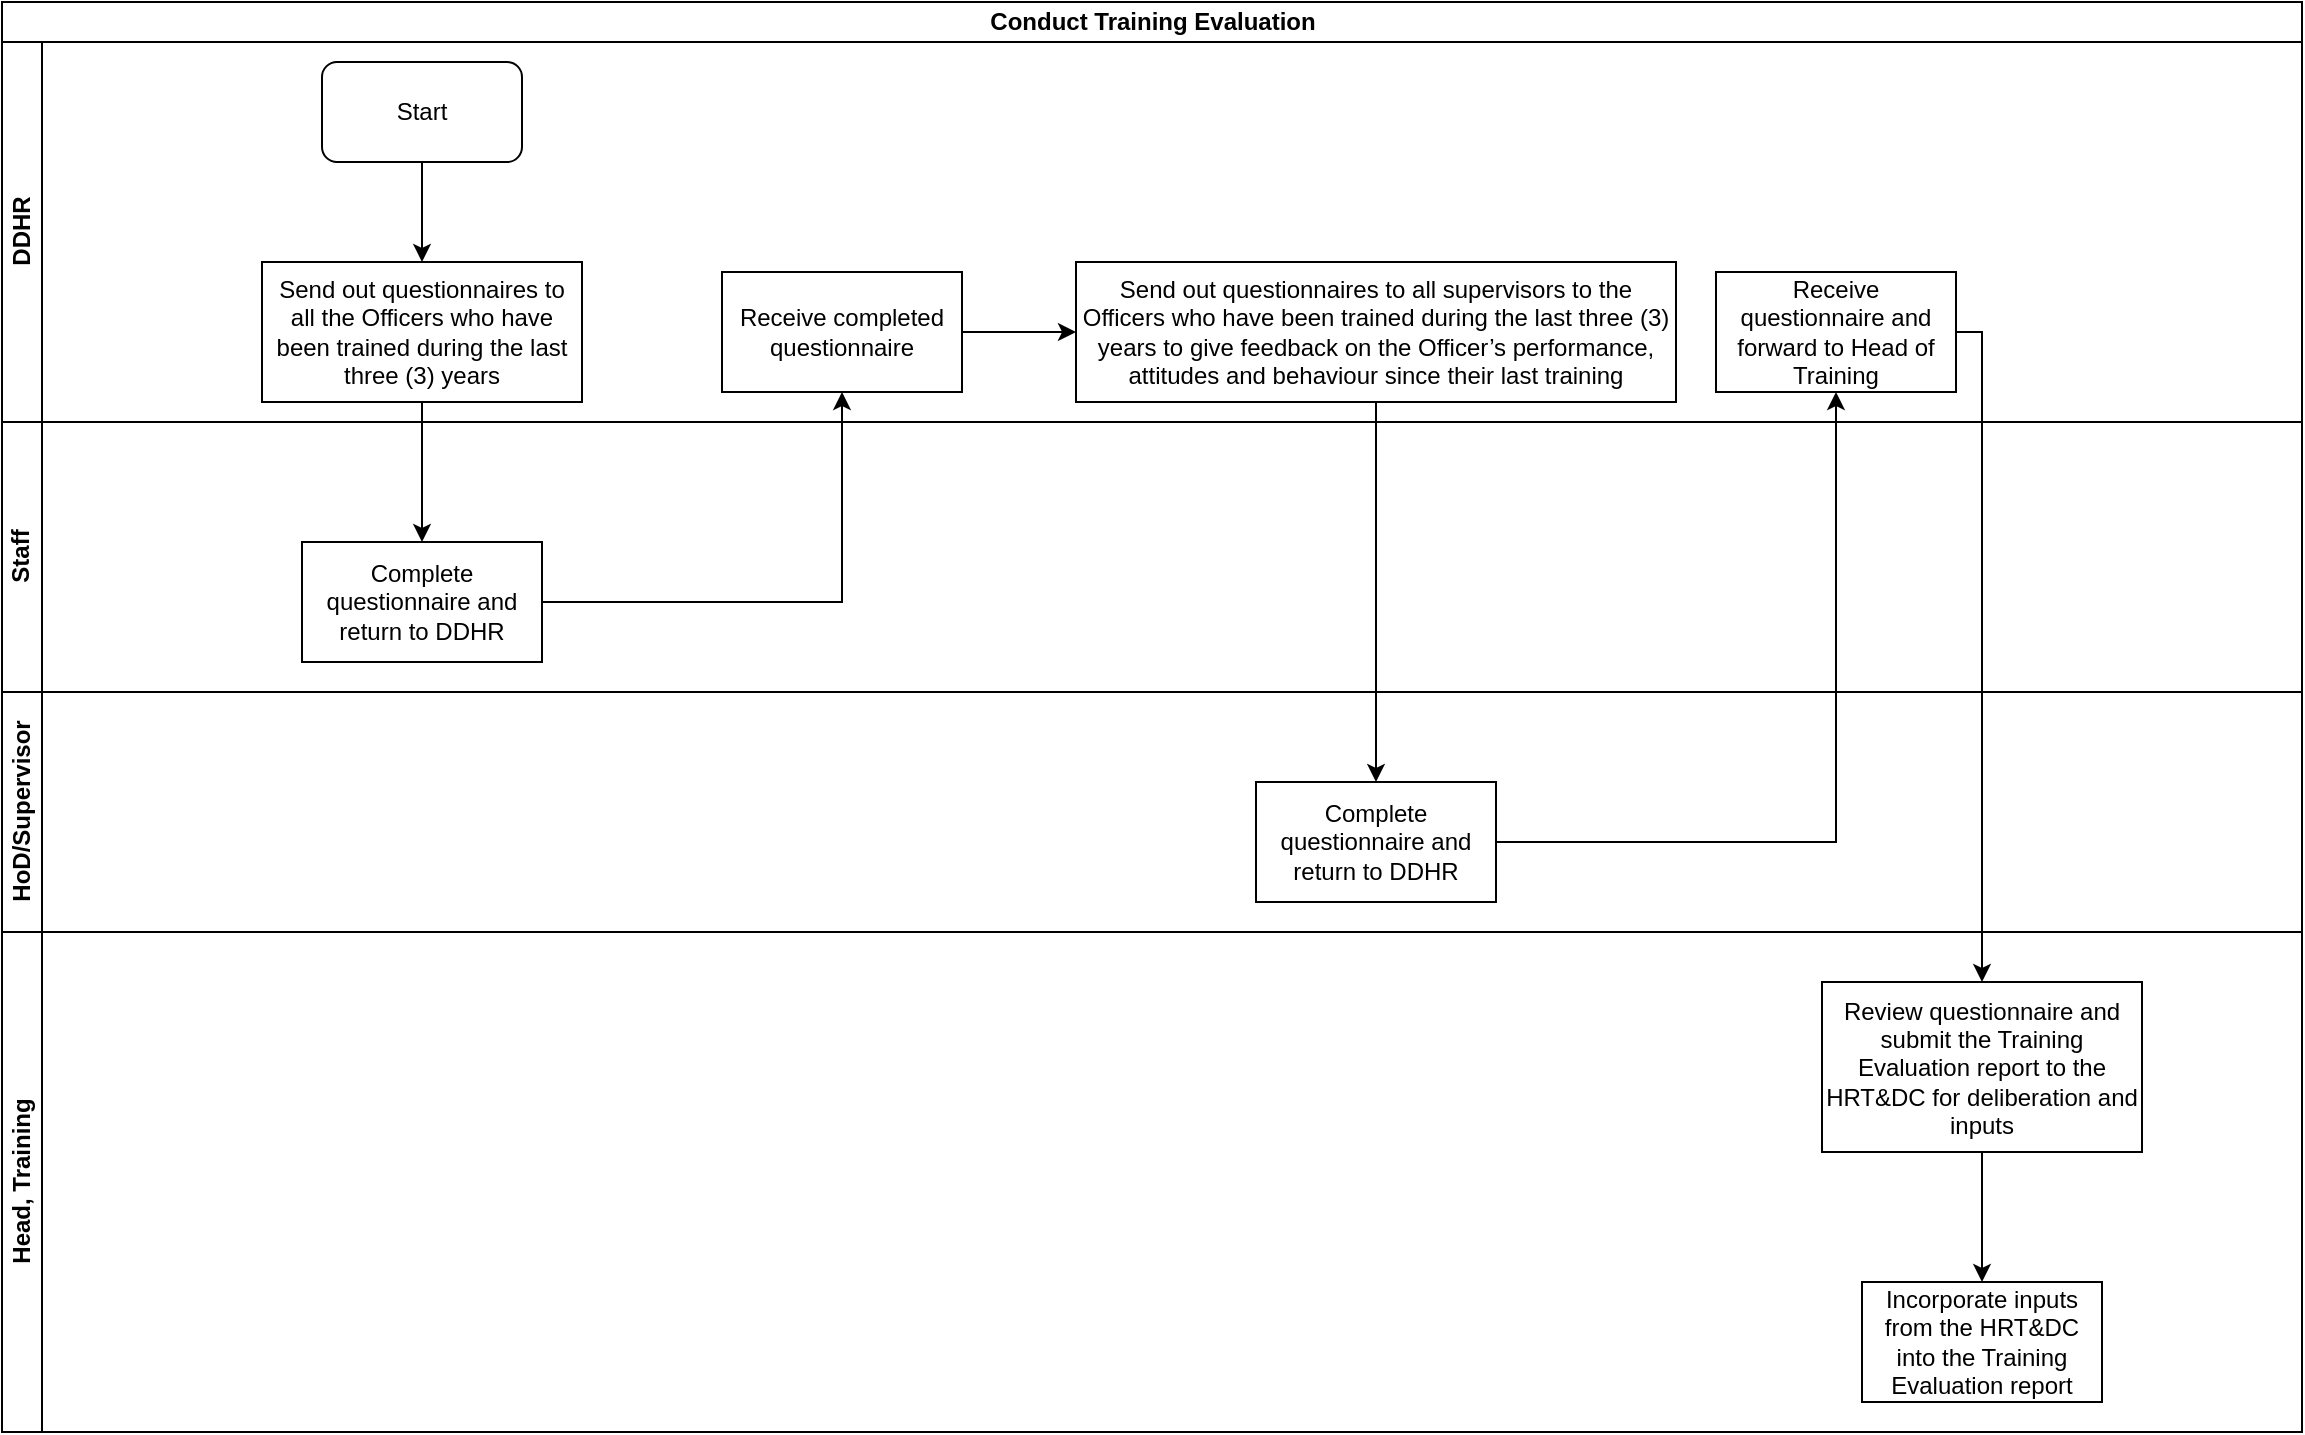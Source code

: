 <mxfile version="13.10.4" type="github">
  <diagram id="C-Z9xWYiqcwN5YgLJnE1" name="Page-1">
    <mxGraphModel dx="1038" dy="547" grid="1" gridSize="10" guides="1" tooltips="1" connect="1" arrows="1" fold="1" page="1" pageScale="1" pageWidth="1169" pageHeight="827" math="0" shadow="0">
      <root>
        <mxCell id="0" />
        <mxCell id="1" parent="0" />
        <mxCell id="J6xqg7GXFHYMLYkUjcn5-1" value="Conduct Training Evaluation" style="swimlane;html=1;childLayout=stackLayout;resizeParent=1;resizeParentMax=0;horizontal=1;startSize=20;horizontalStack=0;" parent="1" vertex="1">
          <mxGeometry x="10" y="10" width="1150" height="715" as="geometry" />
        </mxCell>
        <mxCell id="J6xqg7GXFHYMLYkUjcn5-2" value="DDHR" style="swimlane;html=1;startSize=20;horizontal=0;" parent="J6xqg7GXFHYMLYkUjcn5-1" vertex="1">
          <mxGeometry y="20" width="1150" height="190" as="geometry" />
        </mxCell>
        <mxCell id="9-p3QIqHMCxuxGA2po6K-1" value="Start" style="rounded=1;whiteSpace=wrap;html=1;" vertex="1" parent="J6xqg7GXFHYMLYkUjcn5-2">
          <mxGeometry x="160" y="10" width="100" height="50" as="geometry" />
        </mxCell>
        <mxCell id="9-p3QIqHMCxuxGA2po6K-2" value="Send out questionnaires to all the Officers who have been trained during the last three (3) years" style="rounded=0;whiteSpace=wrap;html=1;" vertex="1" parent="J6xqg7GXFHYMLYkUjcn5-2">
          <mxGeometry x="130" y="110" width="160" height="70" as="geometry" />
        </mxCell>
        <mxCell id="9-p3QIqHMCxuxGA2po6K-4" value="" style="edgeStyle=orthogonalEdgeStyle;rounded=0;orthogonalLoop=1;jettySize=auto;html=1;entryX=0.5;entryY=0;entryDx=0;entryDy=0;" edge="1" parent="J6xqg7GXFHYMLYkUjcn5-2" source="9-p3QIqHMCxuxGA2po6K-1" target="9-p3QIqHMCxuxGA2po6K-2">
          <mxGeometry relative="1" as="geometry">
            <mxPoint x="210" y="135" as="targetPoint" />
          </mxGeometry>
        </mxCell>
        <mxCell id="9-p3QIqHMCxuxGA2po6K-5" value="Send out questionnaires to all supervisors to the Officers who have been trained during the last three (3) years to give feedback on the Officer’s performance, attitudes and behaviour since their last training" style="whiteSpace=wrap;html=1;rounded=0;" vertex="1" parent="J6xqg7GXFHYMLYkUjcn5-2">
          <mxGeometry x="537" y="110" width="300" height="70" as="geometry" />
        </mxCell>
        <mxCell id="9-p3QIqHMCxuxGA2po6K-9" value="Receive completed questionnaire" style="whiteSpace=wrap;html=1;rounded=0;" vertex="1" parent="J6xqg7GXFHYMLYkUjcn5-2">
          <mxGeometry x="360" y="115" width="120" height="60" as="geometry" />
        </mxCell>
        <mxCell id="9-p3QIqHMCxuxGA2po6K-12" value="" style="edgeStyle=orthogonalEdgeStyle;rounded=0;orthogonalLoop=1;jettySize=auto;html=1;" edge="1" parent="J6xqg7GXFHYMLYkUjcn5-2" source="9-p3QIqHMCxuxGA2po6K-9" target="9-p3QIqHMCxuxGA2po6K-5">
          <mxGeometry relative="1" as="geometry">
            <mxPoint x="560" y="145" as="targetPoint" />
          </mxGeometry>
        </mxCell>
        <mxCell id="9-p3QIqHMCxuxGA2po6K-17" value="Receive questionnaire and forward to Head of Training" style="whiteSpace=wrap;html=1;rounded=0;" vertex="1" parent="J6xqg7GXFHYMLYkUjcn5-2">
          <mxGeometry x="857" y="115" width="120" height="60" as="geometry" />
        </mxCell>
        <mxCell id="J6xqg7GXFHYMLYkUjcn5-3" value="Staff" style="swimlane;html=1;startSize=20;horizontal=0;" parent="J6xqg7GXFHYMLYkUjcn5-1" vertex="1">
          <mxGeometry y="210" width="1150" height="135" as="geometry" />
        </mxCell>
        <mxCell id="9-p3QIqHMCxuxGA2po6K-7" value="Complete questionnaire and return to DDHR" style="whiteSpace=wrap;html=1;rounded=0;" vertex="1" parent="J6xqg7GXFHYMLYkUjcn5-3">
          <mxGeometry x="150" y="60" width="120" height="60" as="geometry" />
        </mxCell>
        <mxCell id="J6xqg7GXFHYMLYkUjcn5-4" value="HoD/Supervisor" style="swimlane;html=1;startSize=20;horizontal=0;" parent="J6xqg7GXFHYMLYkUjcn5-1" vertex="1">
          <mxGeometry y="345" width="1150" height="120" as="geometry" />
        </mxCell>
        <mxCell id="9-p3QIqHMCxuxGA2po6K-13" value="Complete questionnaire and return to DDHR" style="whiteSpace=wrap;html=1;rounded=0;" vertex="1" parent="J6xqg7GXFHYMLYkUjcn5-4">
          <mxGeometry x="627" y="45" width="120" height="60" as="geometry" />
        </mxCell>
        <mxCell id="9-p3QIqHMCxuxGA2po6K-8" value="" style="edgeStyle=orthogonalEdgeStyle;rounded=0;orthogonalLoop=1;jettySize=auto;html=1;" edge="1" parent="J6xqg7GXFHYMLYkUjcn5-1" source="9-p3QIqHMCxuxGA2po6K-2" target="9-p3QIqHMCxuxGA2po6K-7">
          <mxGeometry relative="1" as="geometry" />
        </mxCell>
        <mxCell id="9-p3QIqHMCxuxGA2po6K-10" value="" style="edgeStyle=orthogonalEdgeStyle;rounded=0;orthogonalLoop=1;jettySize=auto;html=1;" edge="1" parent="J6xqg7GXFHYMLYkUjcn5-1" source="9-p3QIqHMCxuxGA2po6K-7" target="9-p3QIqHMCxuxGA2po6K-9">
          <mxGeometry relative="1" as="geometry" />
        </mxCell>
        <mxCell id="9-p3QIqHMCxuxGA2po6K-14" value="" style="edgeStyle=orthogonalEdgeStyle;rounded=0;orthogonalLoop=1;jettySize=auto;html=1;" edge="1" parent="J6xqg7GXFHYMLYkUjcn5-1" source="9-p3QIqHMCxuxGA2po6K-5" target="9-p3QIqHMCxuxGA2po6K-13">
          <mxGeometry relative="1" as="geometry" />
        </mxCell>
        <mxCell id="9-p3QIqHMCxuxGA2po6K-15" value="Head, Training" style="swimlane;html=1;startSize=20;horizontal=0;" vertex="1" parent="J6xqg7GXFHYMLYkUjcn5-1">
          <mxGeometry y="465" width="1150" height="250" as="geometry" />
        </mxCell>
        <mxCell id="9-p3QIqHMCxuxGA2po6K-19" value="Review questionnaire and submit the Training Evaluation report to the HRT&amp;amp;DC for deliberation and inputs" style="whiteSpace=wrap;html=1;rounded=0;" vertex="1" parent="9-p3QIqHMCxuxGA2po6K-15">
          <mxGeometry x="910" y="25" width="160" height="85" as="geometry" />
        </mxCell>
        <mxCell id="9-p3QIqHMCxuxGA2po6K-21" value="Incorporate inputs from the HRT&amp;amp;DC into the Training Evaluation report" style="whiteSpace=wrap;html=1;rounded=0;" vertex="1" parent="9-p3QIqHMCxuxGA2po6K-15">
          <mxGeometry x="930" y="175" width="120" height="60" as="geometry" />
        </mxCell>
        <mxCell id="9-p3QIqHMCxuxGA2po6K-22" value="" style="edgeStyle=orthogonalEdgeStyle;rounded=0;orthogonalLoop=1;jettySize=auto;html=1;" edge="1" parent="9-p3QIqHMCxuxGA2po6K-15" source="9-p3QIqHMCxuxGA2po6K-19" target="9-p3QIqHMCxuxGA2po6K-21">
          <mxGeometry relative="1" as="geometry" />
        </mxCell>
        <mxCell id="9-p3QIqHMCxuxGA2po6K-18" value="" style="edgeStyle=orthogonalEdgeStyle;rounded=0;orthogonalLoop=1;jettySize=auto;html=1;" edge="1" parent="J6xqg7GXFHYMLYkUjcn5-1" source="9-p3QIqHMCxuxGA2po6K-13" target="9-p3QIqHMCxuxGA2po6K-17">
          <mxGeometry relative="1" as="geometry" />
        </mxCell>
        <mxCell id="9-p3QIqHMCxuxGA2po6K-20" value="" style="edgeStyle=orthogonalEdgeStyle;rounded=0;orthogonalLoop=1;jettySize=auto;html=1;entryX=0.5;entryY=0;entryDx=0;entryDy=0;" edge="1" parent="J6xqg7GXFHYMLYkUjcn5-1" source="9-p3QIqHMCxuxGA2po6K-17" target="9-p3QIqHMCxuxGA2po6K-19">
          <mxGeometry relative="1" as="geometry">
            <Array as="points">
              <mxPoint x="990" y="165" />
            </Array>
          </mxGeometry>
        </mxCell>
      </root>
    </mxGraphModel>
  </diagram>
</mxfile>
